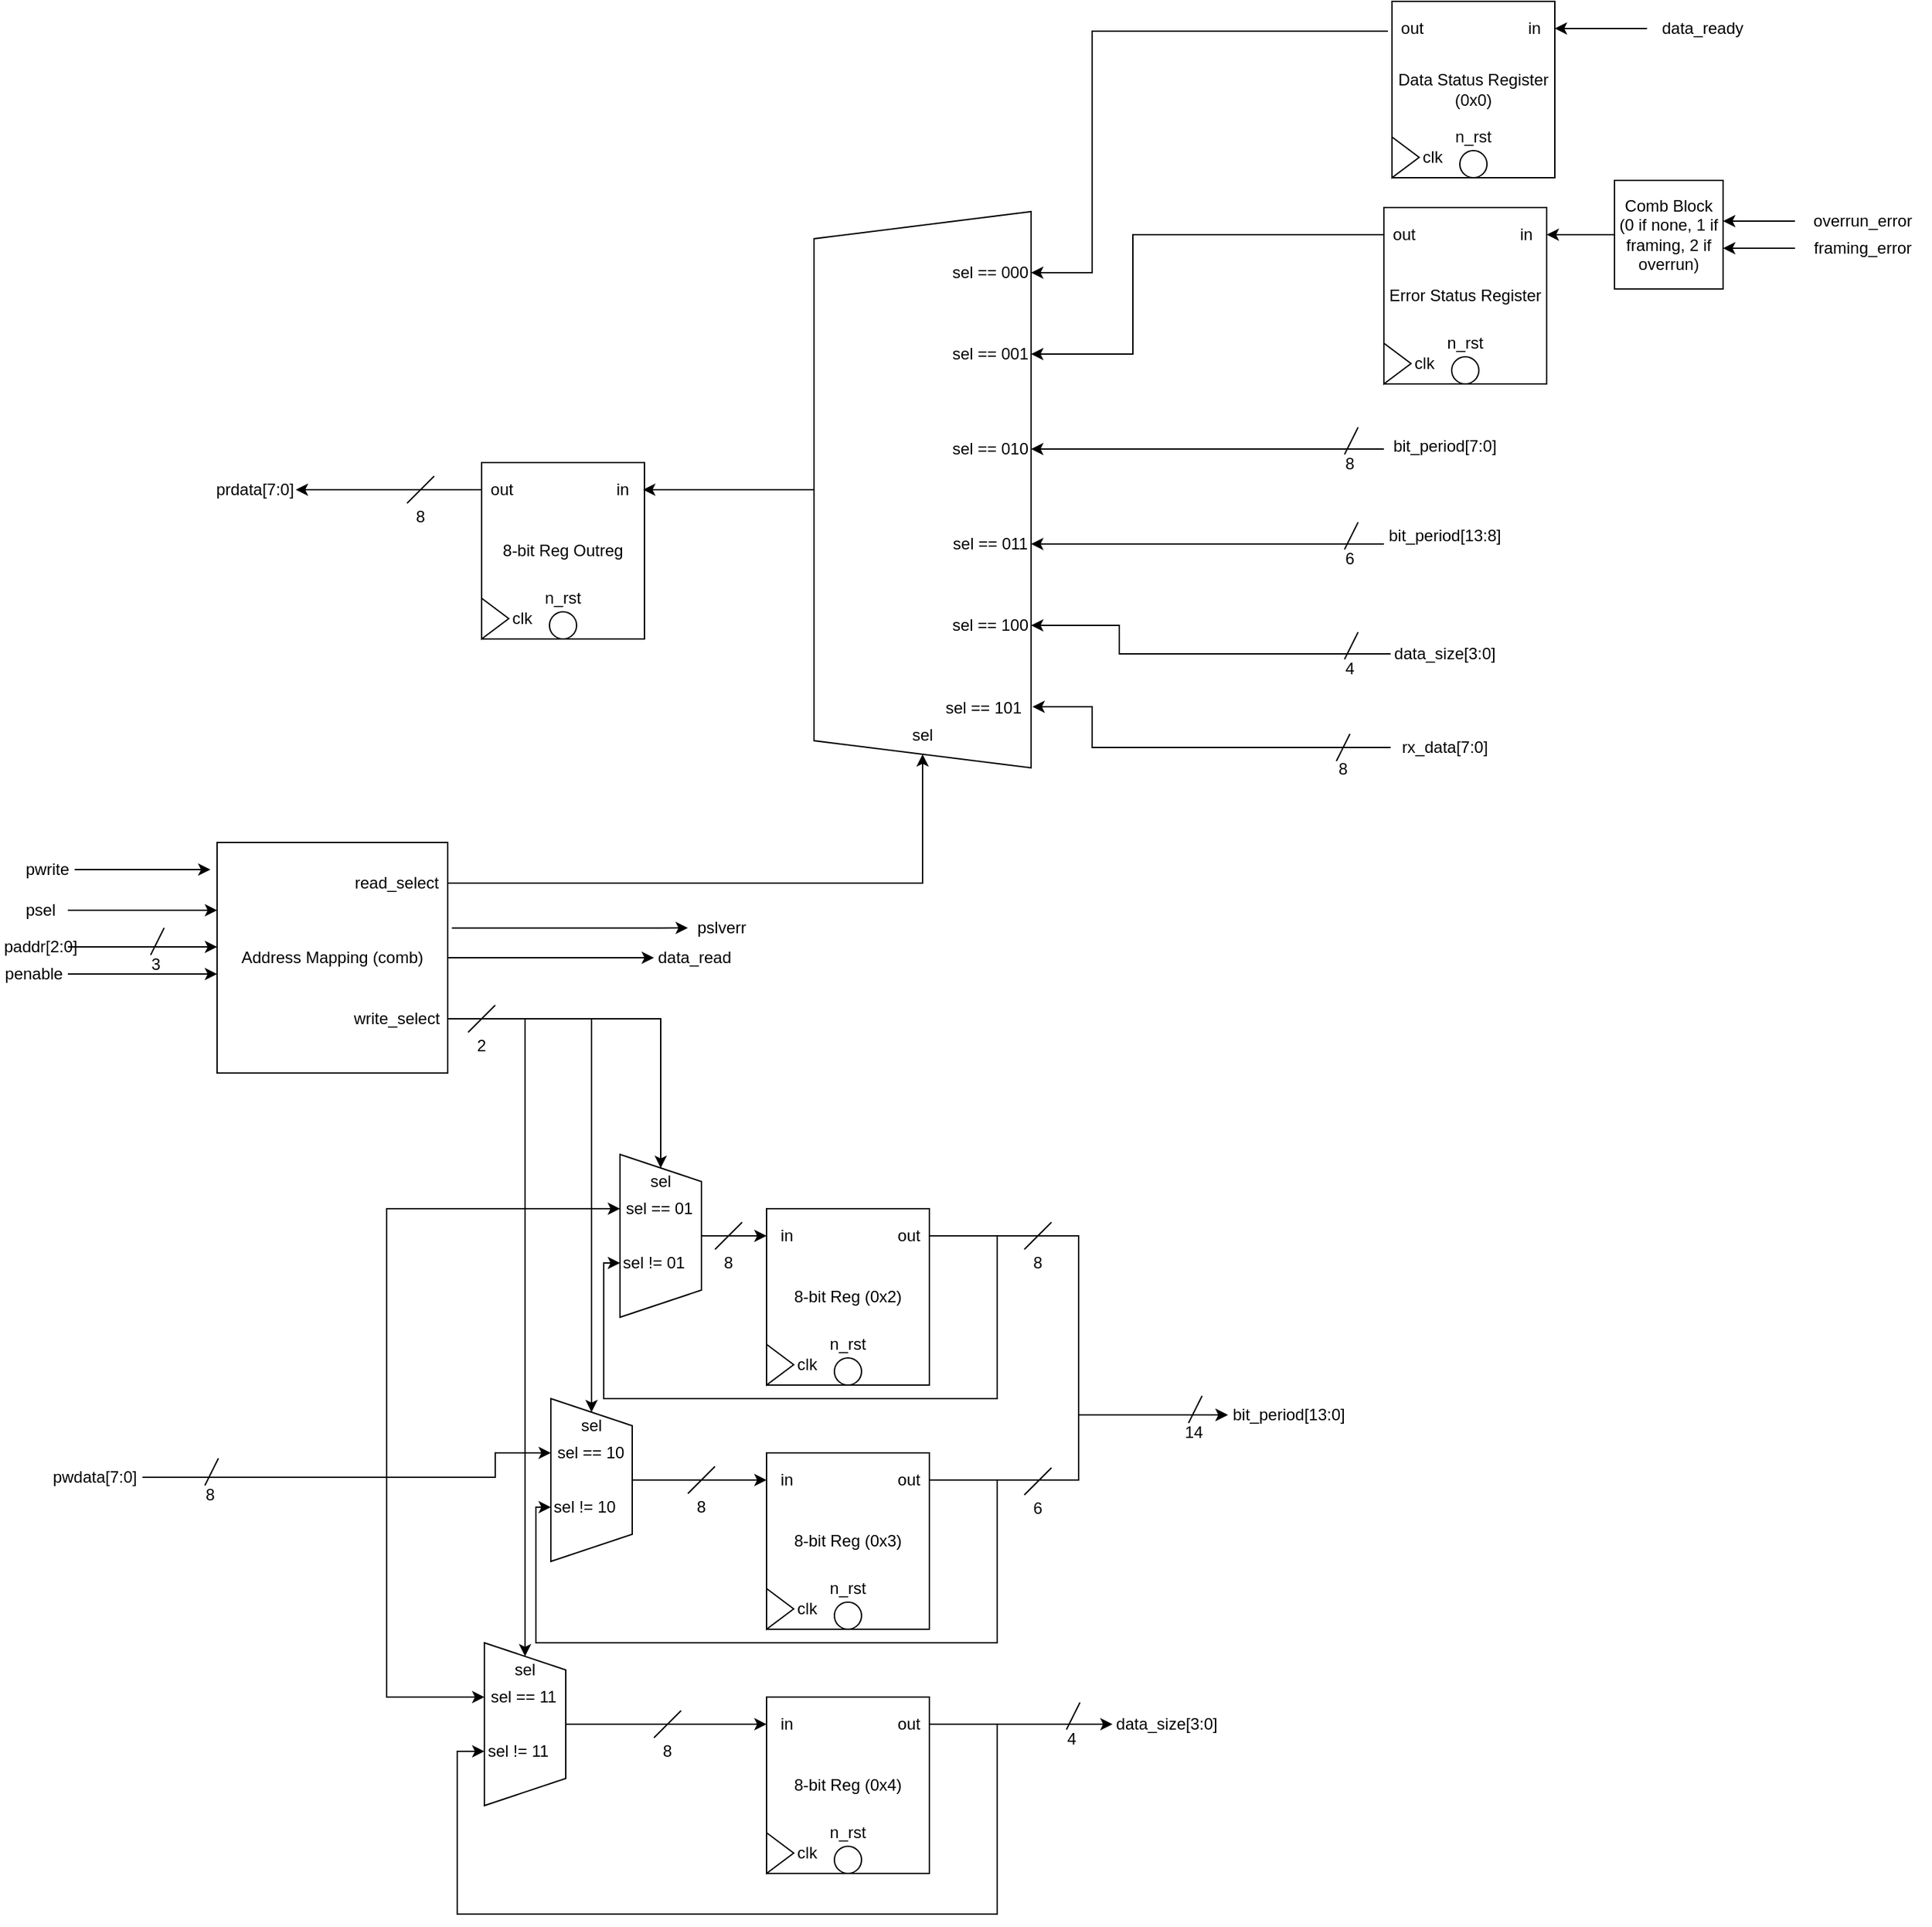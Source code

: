 <mxfile version="14.4.7" type="device"><diagram id="RepBwh4q0pl4mfFGgDJE" name="Page-1"><mxGraphModel dx="1672" dy="1852" grid="1" gridSize="10" guides="1" tooltips="1" connect="1" arrows="1" fold="1" page="1" pageScale="1" pageWidth="850" pageHeight="1100" math="0" shadow="0"><root><mxCell id="0"/><mxCell id="1" parent="0"/><mxCell id="_naimRZZGL7V9pVwt-Ub-22" style="edgeStyle=orthogonalEdgeStyle;rounded=0;orthogonalLoop=1;jettySize=auto;html=1;entryX=1;entryY=0.5;entryDx=0;entryDy=0;" parent="1" source="_naimRZZGL7V9pVwt-Ub-21" target="lB8w52iWSZ02tzvWC-OY-106" edge="1"><mxGeometry relative="1" as="geometry"><mxPoint x="1316.06" y="-220.02" as="targetPoint"/></mxGeometry></mxCell><mxCell id="_naimRZZGL7V9pVwt-Ub-21" value="data_ready" style="text;html=1;strokeColor=none;fillColor=none;align=center;verticalAlign=middle;whiteSpace=wrap;rounded=0;" parent="1" vertex="1"><mxGeometry x="1139" y="-230" width="82" height="20" as="geometry"/></mxCell><mxCell id="_naimRZZGL7V9pVwt-Ub-26" style="edgeStyle=orthogonalEdgeStyle;rounded=0;orthogonalLoop=1;jettySize=auto;html=1;entryX=0;entryY=0.5;entryDx=0;entryDy=0;exitX=1;exitY=0.5;exitDx=0;exitDy=0;" parent="1" source="lB8w52iWSZ02tzvWC-OY-1" target="_naimRZZGL7V9pVwt-Ub-25" edge="1"><mxGeometry relative="1" as="geometry"><mxPoint x="780" y="122" as="sourcePoint"/></mxGeometry></mxCell><mxCell id="_naimRZZGL7V9pVwt-Ub-25" value="data_read" style="text;html=1;strokeColor=none;fillColor=none;align=center;verticalAlign=middle;whiteSpace=wrap;rounded=0;" parent="1" vertex="1"><mxGeometry x="407" y="455" width="60" height="20" as="geometry"/></mxCell><mxCell id="_naimRZZGL7V9pVwt-Ub-68" style="edgeStyle=orthogonalEdgeStyle;rounded=0;orthogonalLoop=1;jettySize=auto;html=1;entryX=0;entryY=0.5;entryDx=0;entryDy=0;" parent="1" source="_naimRZZGL7V9pVwt-Ub-27" edge="1"><mxGeometry relative="1" as="geometry"><mxPoint x="85" y="430" as="targetPoint"/></mxGeometry></mxCell><mxCell id="_naimRZZGL7V9pVwt-Ub-27" value="&lt;div&gt;psel&lt;/div&gt;" style="text;html=1;strokeColor=none;fillColor=none;align=center;verticalAlign=middle;whiteSpace=wrap;rounded=0;" parent="1" vertex="1"><mxGeometry x="-65" y="420" width="40" height="20" as="geometry"/></mxCell><mxCell id="_naimRZZGL7V9pVwt-Ub-31" style="edgeStyle=orthogonalEdgeStyle;rounded=0;orthogonalLoop=1;jettySize=auto;html=1;" parent="1" source="_naimRZZGL7V9pVwt-Ub-29" edge="1"><mxGeometry relative="1" as="geometry"><mxPoint x="686" y="280" as="targetPoint"/><Array as="points"><mxPoint x="730" y="310"/><mxPoint x="730" y="280"/></Array></mxGeometry></mxCell><mxCell id="_naimRZZGL7V9pVwt-Ub-29" value="&lt;div&gt;rx_data[7:0]&lt;/div&gt;" style="text;html=1;strokeColor=none;fillColor=none;align=center;verticalAlign=middle;whiteSpace=wrap;rounded=0;" parent="1" vertex="1"><mxGeometry x="950" y="300" width="80" height="20" as="geometry"/></mxCell><mxCell id="_naimRZZGL7V9pVwt-Ub-66" style="edgeStyle=orthogonalEdgeStyle;rounded=0;orthogonalLoop=1;jettySize=auto;html=1;entryX=0;entryY=0.5;entryDx=0;entryDy=0;" parent="1" source="_naimRZZGL7V9pVwt-Ub-32" edge="1"><mxGeometry relative="1" as="geometry"><mxPoint x="1195" y="-78" as="targetPoint"/></mxGeometry></mxCell><mxCell id="_naimRZZGL7V9pVwt-Ub-32" value="overrun_error" style="text;html=1;strokeColor=none;fillColor=none;align=center;verticalAlign=middle;whiteSpace=wrap;rounded=0;" parent="1" vertex="1"><mxGeometry x="1248" y="-88" width="100" height="20" as="geometry"/></mxCell><mxCell id="_naimRZZGL7V9pVwt-Ub-67" style="edgeStyle=orthogonalEdgeStyle;rounded=0;orthogonalLoop=1;jettySize=auto;html=1;entryX=0;entryY=0.5;entryDx=0;entryDy=0;" parent="1" source="_naimRZZGL7V9pVwt-Ub-33" edge="1"><mxGeometry relative="1" as="geometry"><mxPoint x="1195" y="-58" as="targetPoint"/></mxGeometry></mxCell><mxCell id="_naimRZZGL7V9pVwt-Ub-33" value="framing_error" style="text;html=1;strokeColor=none;fillColor=none;align=center;verticalAlign=middle;whiteSpace=wrap;rounded=0;" parent="1" vertex="1"><mxGeometry x="1248" y="-68" width="100" height="20" as="geometry"/></mxCell><mxCell id="_naimRZZGL7V9pVwt-Ub-69" style="edgeStyle=orthogonalEdgeStyle;rounded=0;orthogonalLoop=1;jettySize=auto;html=1;entryX=0;entryY=0.567;entryDx=0;entryDy=0;entryPerimeter=0;" parent="1" source="_naimRZZGL7V9pVwt-Ub-34" edge="1"><mxGeometry relative="1" as="geometry"><mxPoint x="85" y="457.06" as="targetPoint"/></mxGeometry></mxCell><mxCell id="_naimRZZGL7V9pVwt-Ub-34" value="&lt;div&gt;paddr[2:0]&lt;/div&gt;" style="text;html=1;strokeColor=none;fillColor=none;align=center;verticalAlign=middle;whiteSpace=wrap;rounded=0;" parent="1" vertex="1"><mxGeometry x="-65" y="447" width="40" height="20" as="geometry"/></mxCell><mxCell id="_naimRZZGL7V9pVwt-Ub-70" style="edgeStyle=orthogonalEdgeStyle;rounded=0;orthogonalLoop=1;jettySize=auto;html=1;entryX=0;entryY=0.5;entryDx=0;entryDy=0;" parent="1" source="_naimRZZGL7V9pVwt-Ub-35" edge="1"><mxGeometry relative="1" as="geometry"><mxPoint x="85" y="477" as="targetPoint"/></mxGeometry></mxCell><mxCell id="_naimRZZGL7V9pVwt-Ub-35" value="penable" style="text;html=1;strokeColor=none;fillColor=none;align=center;verticalAlign=middle;whiteSpace=wrap;rounded=0;" parent="1" vertex="1"><mxGeometry x="-75" y="467" width="50" height="20" as="geometry"/></mxCell><mxCell id="lB8w52iWSZ02tzvWC-OY-80" style="edgeStyle=orthogonalEdgeStyle;rounded=0;orthogonalLoop=1;jettySize=auto;html=1;entryX=-0.029;entryY=0.118;entryDx=0;entryDy=0;entryPerimeter=0;" edge="1" parent="1" source="_naimRZZGL7V9pVwt-Ub-36" target="lB8w52iWSZ02tzvWC-OY-1"><mxGeometry relative="1" as="geometry"/></mxCell><mxCell id="_naimRZZGL7V9pVwt-Ub-36" value="pwrite" style="text;html=1;strokeColor=none;fillColor=none;align=center;verticalAlign=middle;whiteSpace=wrap;rounded=0;" parent="1" vertex="1"><mxGeometry x="-60" y="390" width="40" height="20" as="geometry"/></mxCell><mxCell id="lB8w52iWSZ02tzvWC-OY-71" style="edgeStyle=orthogonalEdgeStyle;rounded=0;orthogonalLoop=1;jettySize=auto;html=1;entryX=0;entryY=0.5;entryDx=0;entryDy=0;" edge="1" parent="1" source="_naimRZZGL7V9pVwt-Ub-37" target="lB8w52iWSZ02tzvWC-OY-41"><mxGeometry relative="1" as="geometry"><Array as="points"><mxPoint x="210" y="848"/><mxPoint x="210" y="650"/></Array></mxGeometry></mxCell><mxCell id="lB8w52iWSZ02tzvWC-OY-72" style="edgeStyle=orthogonalEdgeStyle;rounded=0;orthogonalLoop=1;jettySize=auto;html=1;entryX=0;entryY=0.5;entryDx=0;entryDy=0;" edge="1" parent="1" source="_naimRZZGL7V9pVwt-Ub-37" target="lB8w52iWSZ02tzvWC-OY-45"><mxGeometry relative="1" as="geometry"><Array as="points"><mxPoint x="290" y="848"/><mxPoint x="290" y="830"/></Array></mxGeometry></mxCell><mxCell id="lB8w52iWSZ02tzvWC-OY-73" style="edgeStyle=orthogonalEdgeStyle;rounded=0;orthogonalLoop=1;jettySize=auto;html=1;entryX=0;entryY=0.5;entryDx=0;entryDy=0;" edge="1" parent="1" source="_naimRZZGL7V9pVwt-Ub-37" target="lB8w52iWSZ02tzvWC-OY-50"><mxGeometry relative="1" as="geometry"><Array as="points"><mxPoint x="210" y="848"/><mxPoint x="210" y="1010"/></Array></mxGeometry></mxCell><mxCell id="_naimRZZGL7V9pVwt-Ub-37" value="pwdata[7:0]" style="text;html=1;strokeColor=none;fillColor=none;align=center;verticalAlign=middle;whiteSpace=wrap;rounded=0;" parent="1" vertex="1"><mxGeometry x="-40" y="838" width="70" height="20" as="geometry"/></mxCell><mxCell id="_naimRZZGL7V9pVwt-Ub-47" style="edgeStyle=orthogonalEdgeStyle;rounded=0;orthogonalLoop=1;jettySize=auto;html=1;entryX=0;entryY=0.5;entryDx=0;entryDy=0;exitX=1.018;exitY=0.371;exitDx=0;exitDy=0;exitPerimeter=0;" parent="1" source="lB8w52iWSZ02tzvWC-OY-1" target="_naimRZZGL7V9pVwt-Ub-44" edge="1"><mxGeometry relative="1" as="geometry"><mxPoint x="255" y="422" as="sourcePoint"/><Array as="points"><mxPoint x="412" y="443"/></Array></mxGeometry></mxCell><mxCell id="_naimRZZGL7V9pVwt-Ub-48" style="edgeStyle=orthogonalEdgeStyle;rounded=0;orthogonalLoop=1;jettySize=auto;html=1;entryX=0;entryY=0.5;entryDx=0;entryDy=0;exitX=1;exitY=0.5;exitDx=0;exitDy=0;" parent="1" source="lB8w52iWSZ02tzvWC-OY-35" target="_naimRZZGL7V9pVwt-Ub-42" edge="1"><mxGeometry relative="1" as="geometry"><mxPoint x="705" y="1030" as="sourcePoint"/></mxGeometry></mxCell><mxCell id="_naimRZZGL7V9pVwt-Ub-42" value="data_size[3:0]" style="text;html=1;strokeColor=none;fillColor=none;align=center;verticalAlign=middle;whiteSpace=wrap;rounded=0;" parent="1" vertex="1"><mxGeometry x="745" y="1020" width="80" height="20" as="geometry"/></mxCell><mxCell id="_naimRZZGL7V9pVwt-Ub-43" value="bit_period[13:0]" style="text;html=1;strokeColor=none;fillColor=none;align=center;verticalAlign=middle;whiteSpace=wrap;rounded=0;" parent="1" vertex="1"><mxGeometry x="830" y="792" width="90" height="20" as="geometry"/></mxCell><mxCell id="_naimRZZGL7V9pVwt-Ub-44" value="pslverr" style="text;html=1;strokeColor=none;fillColor=none;align=center;verticalAlign=middle;whiteSpace=wrap;rounded=0;" parent="1" vertex="1"><mxGeometry x="432" y="433" width="50" height="20" as="geometry"/></mxCell><mxCell id="_naimRZZGL7V9pVwt-Ub-54" value="" style="endArrow=none;html=1;" parent="1" edge="1"><mxGeometry width="50" height="50" relative="1" as="geometry"><mxPoint x="711" y="1034" as="sourcePoint"/><mxPoint x="721" y="1014" as="targetPoint"/></mxGeometry></mxCell><mxCell id="_naimRZZGL7V9pVwt-Ub-55" value="4" style="text;html=1;strokeColor=none;fillColor=none;align=center;verticalAlign=middle;whiteSpace=wrap;rounded=0;" parent="1" vertex="1"><mxGeometry x="710" y="1036" width="10" height="10" as="geometry"/></mxCell><mxCell id="_naimRZZGL7V9pVwt-Ub-56" value="" style="endArrow=none;html=1;" parent="1" edge="1"><mxGeometry width="50" height="50" relative="1" as="geometry"><mxPoint x="801" y="808" as="sourcePoint"/><mxPoint x="811" y="788" as="targetPoint"/></mxGeometry></mxCell><mxCell id="_naimRZZGL7V9pVwt-Ub-57" value="14" style="text;html=1;strokeColor=none;fillColor=none;align=center;verticalAlign=middle;whiteSpace=wrap;rounded=0;" parent="1" vertex="1"><mxGeometry x="800" y="810" width="10" height="10" as="geometry"/></mxCell><mxCell id="_naimRZZGL7V9pVwt-Ub-73" value="" style="endArrow=none;html=1;" parent="1" edge="1"><mxGeometry width="50" height="50" relative="1" as="geometry"><mxPoint x="36" y="463" as="sourcePoint"/><mxPoint x="46" y="443" as="targetPoint"/></mxGeometry></mxCell><mxCell id="_naimRZZGL7V9pVwt-Ub-74" value="3" style="text;html=1;strokeColor=none;fillColor=none;align=center;verticalAlign=middle;whiteSpace=wrap;rounded=0;" parent="1" vertex="1"><mxGeometry x="35" y="465" width="10" height="10" as="geometry"/></mxCell><mxCell id="_naimRZZGL7V9pVwt-Ub-75" value="" style="endArrow=none;html=1;" parent="1" edge="1"><mxGeometry width="50" height="50" relative="1" as="geometry"><mxPoint x="76" y="854" as="sourcePoint"/><mxPoint x="86" y="834" as="targetPoint"/></mxGeometry></mxCell><mxCell id="_naimRZZGL7V9pVwt-Ub-76" value="8" style="text;html=1;strokeColor=none;fillColor=none;align=center;verticalAlign=middle;whiteSpace=wrap;rounded=0;" parent="1" vertex="1"><mxGeometry x="75" y="856" width="10" height="10" as="geometry"/></mxCell><mxCell id="_naimRZZGL7V9pVwt-Ub-82" value="" style="endArrow=none;html=1;" parent="1" edge="1"><mxGeometry width="50" height="50" relative="1" as="geometry"><mxPoint x="910" y="320" as="sourcePoint"/><mxPoint x="920" y="300" as="targetPoint"/></mxGeometry></mxCell><mxCell id="_naimRZZGL7V9pVwt-Ub-83" value="8" style="text;html=1;strokeColor=none;fillColor=none;align=center;verticalAlign=middle;whiteSpace=wrap;rounded=0;" parent="1" vertex="1"><mxGeometry x="910" y="321" width="10" height="10" as="geometry"/></mxCell><mxCell id="lB8w52iWSZ02tzvWC-OY-1" value="Address Mapping (comb)" style="rounded=0;whiteSpace=wrap;html=1;" vertex="1" parent="1"><mxGeometry x="85" y="380" width="170" height="170" as="geometry"/></mxCell><mxCell id="lB8w52iWSZ02tzvWC-OY-2" value="8-bit Reg (0x2)" style="rounded=0;whiteSpace=wrap;html=1;" vertex="1" parent="1"><mxGeometry x="490" y="650" width="120" height="130" as="geometry"/></mxCell><mxCell id="lB8w52iWSZ02tzvWC-OY-5" value="" style="triangle;whiteSpace=wrap;html=1;" vertex="1" parent="1"><mxGeometry x="490" y="750" width="20" height="30" as="geometry"/></mxCell><mxCell id="lB8w52iWSZ02tzvWC-OY-8" value="" style="ellipse;whiteSpace=wrap;html=1;aspect=fixed;" vertex="1" parent="1"><mxGeometry x="540" y="760" width="20" height="20" as="geometry"/></mxCell><mxCell id="lB8w52iWSZ02tzvWC-OY-9" value="clk" style="text;html=1;strokeColor=none;fillColor=none;align=center;verticalAlign=middle;whiteSpace=wrap;rounded=0;" vertex="1" parent="1"><mxGeometry x="510" y="755" width="20" height="20" as="geometry"/></mxCell><mxCell id="lB8w52iWSZ02tzvWC-OY-11" value="n_rst" style="text;html=1;strokeColor=none;fillColor=none;align=center;verticalAlign=middle;whiteSpace=wrap;rounded=0;" vertex="1" parent="1"><mxGeometry x="530" y="740" width="40" height="20" as="geometry"/></mxCell><mxCell id="lB8w52iWSZ02tzvWC-OY-12" value="in" style="text;html=1;strokeColor=none;fillColor=none;align=center;verticalAlign=middle;whiteSpace=wrap;rounded=0;" vertex="1" parent="1"><mxGeometry x="490" y="660" width="30" height="20" as="geometry"/></mxCell><mxCell id="lB8w52iWSZ02tzvWC-OY-70" style="edgeStyle=orthogonalEdgeStyle;rounded=0;orthogonalLoop=1;jettySize=auto;html=1;entryX=0;entryY=0.5;entryDx=0;entryDy=0;" edge="1" parent="1" source="lB8w52iWSZ02tzvWC-OY-13" target="lB8w52iWSZ02tzvWC-OY-42"><mxGeometry relative="1" as="geometry"><Array as="points"><mxPoint x="660" y="670"/><mxPoint x="660" y="790"/><mxPoint x="370" y="790"/><mxPoint x="370" y="690"/></Array></mxGeometry></mxCell><mxCell id="lB8w52iWSZ02tzvWC-OY-74" style="edgeStyle=orthogonalEdgeStyle;rounded=0;orthogonalLoop=1;jettySize=auto;html=1;entryX=0;entryY=0.5;entryDx=0;entryDy=0;" edge="1" parent="1" source="lB8w52iWSZ02tzvWC-OY-13" target="_naimRZZGL7V9pVwt-Ub-43"><mxGeometry relative="1" as="geometry"/></mxCell><mxCell id="lB8w52iWSZ02tzvWC-OY-13" value="out" style="text;html=1;strokeColor=none;fillColor=none;align=center;verticalAlign=middle;whiteSpace=wrap;rounded=0;" vertex="1" parent="1"><mxGeometry x="580" y="660" width="30" height="20" as="geometry"/></mxCell><mxCell id="lB8w52iWSZ02tzvWC-OY-14" value="8-bit Reg (0x3)" style="rounded=0;whiteSpace=wrap;html=1;" vertex="1" parent="1"><mxGeometry x="490" y="830" width="120" height="130" as="geometry"/></mxCell><mxCell id="lB8w52iWSZ02tzvWC-OY-15" value="" style="triangle;whiteSpace=wrap;html=1;" vertex="1" parent="1"><mxGeometry x="490" y="930" width="20" height="30" as="geometry"/></mxCell><mxCell id="lB8w52iWSZ02tzvWC-OY-16" value="" style="ellipse;whiteSpace=wrap;html=1;aspect=fixed;" vertex="1" parent="1"><mxGeometry x="540" y="940" width="20" height="20" as="geometry"/></mxCell><mxCell id="lB8w52iWSZ02tzvWC-OY-17" value="clk" style="text;html=1;strokeColor=none;fillColor=none;align=center;verticalAlign=middle;whiteSpace=wrap;rounded=0;" vertex="1" parent="1"><mxGeometry x="510" y="935" width="20" height="20" as="geometry"/></mxCell><mxCell id="lB8w52iWSZ02tzvWC-OY-18" value="n_rst" style="text;html=1;strokeColor=none;fillColor=none;align=center;verticalAlign=middle;whiteSpace=wrap;rounded=0;" vertex="1" parent="1"><mxGeometry x="530" y="920" width="40" height="20" as="geometry"/></mxCell><mxCell id="lB8w52iWSZ02tzvWC-OY-19" value="in" style="text;html=1;strokeColor=none;fillColor=none;align=center;verticalAlign=middle;whiteSpace=wrap;rounded=0;" vertex="1" parent="1"><mxGeometry x="490" y="840" width="30" height="20" as="geometry"/></mxCell><mxCell id="lB8w52iWSZ02tzvWC-OY-69" style="edgeStyle=orthogonalEdgeStyle;rounded=0;orthogonalLoop=1;jettySize=auto;html=1;entryX=0;entryY=0.5;entryDx=0;entryDy=0;" edge="1" parent="1" source="lB8w52iWSZ02tzvWC-OY-20" target="lB8w52iWSZ02tzvWC-OY-46"><mxGeometry relative="1" as="geometry"><Array as="points"><mxPoint x="660" y="850"/><mxPoint x="660" y="970"/><mxPoint x="320" y="970"/><mxPoint x="320" y="870"/></Array></mxGeometry></mxCell><mxCell id="lB8w52iWSZ02tzvWC-OY-77" style="edgeStyle=orthogonalEdgeStyle;rounded=0;orthogonalLoop=1;jettySize=auto;html=1;entryX=0;entryY=0.5;entryDx=0;entryDy=0;" edge="1" parent="1" source="lB8w52iWSZ02tzvWC-OY-20" target="_naimRZZGL7V9pVwt-Ub-43"><mxGeometry relative="1" as="geometry"/></mxCell><mxCell id="lB8w52iWSZ02tzvWC-OY-20" value="out" style="text;html=1;strokeColor=none;fillColor=none;align=center;verticalAlign=middle;whiteSpace=wrap;rounded=0;" vertex="1" parent="1"><mxGeometry x="580" y="840" width="30" height="20" as="geometry"/></mxCell><mxCell id="lB8w52iWSZ02tzvWC-OY-29" value="8-bit Reg (0x4)" style="rounded=0;whiteSpace=wrap;html=1;" vertex="1" parent="1"><mxGeometry x="490" y="1010" width="120" height="130" as="geometry"/></mxCell><mxCell id="lB8w52iWSZ02tzvWC-OY-30" value="" style="triangle;whiteSpace=wrap;html=1;" vertex="1" parent="1"><mxGeometry x="490" y="1110" width="20" height="30" as="geometry"/></mxCell><mxCell id="lB8w52iWSZ02tzvWC-OY-31" value="" style="ellipse;whiteSpace=wrap;html=1;aspect=fixed;" vertex="1" parent="1"><mxGeometry x="540" y="1120" width="20" height="20" as="geometry"/></mxCell><mxCell id="lB8w52iWSZ02tzvWC-OY-32" value="clk" style="text;html=1;strokeColor=none;fillColor=none;align=center;verticalAlign=middle;whiteSpace=wrap;rounded=0;" vertex="1" parent="1"><mxGeometry x="510" y="1115" width="20" height="20" as="geometry"/></mxCell><mxCell id="lB8w52iWSZ02tzvWC-OY-33" value="n_rst" style="text;html=1;strokeColor=none;fillColor=none;align=center;verticalAlign=middle;whiteSpace=wrap;rounded=0;" vertex="1" parent="1"><mxGeometry x="530" y="1100" width="40" height="20" as="geometry"/></mxCell><mxCell id="lB8w52iWSZ02tzvWC-OY-34" value="in" style="text;html=1;strokeColor=none;fillColor=none;align=center;verticalAlign=middle;whiteSpace=wrap;rounded=0;" vertex="1" parent="1"><mxGeometry x="490" y="1020" width="30" height="20" as="geometry"/></mxCell><mxCell id="lB8w52iWSZ02tzvWC-OY-68" style="edgeStyle=orthogonalEdgeStyle;rounded=0;orthogonalLoop=1;jettySize=auto;html=1;entryX=0;entryY=0.5;entryDx=0;entryDy=0;" edge="1" parent="1" source="lB8w52iWSZ02tzvWC-OY-35" target="lB8w52iWSZ02tzvWC-OY-51"><mxGeometry relative="1" as="geometry"><Array as="points"><mxPoint x="660" y="1030"/><mxPoint x="660" y="1170"/><mxPoint x="262" y="1170"/><mxPoint x="262" y="1050"/></Array></mxGeometry></mxCell><mxCell id="lB8w52iWSZ02tzvWC-OY-35" value="out" style="text;html=1;strokeColor=none;fillColor=none;align=center;verticalAlign=middle;whiteSpace=wrap;rounded=0;" vertex="1" parent="1"><mxGeometry x="580" y="1020" width="30" height="20" as="geometry"/></mxCell><mxCell id="lB8w52iWSZ02tzvWC-OY-37" style="edgeStyle=orthogonalEdgeStyle;rounded=0;orthogonalLoop=1;jettySize=auto;html=1;entryX=0;entryY=0.5;entryDx=0;entryDy=0;" edge="1" parent="1" source="lB8w52iWSZ02tzvWC-OY-36" target="lB8w52iWSZ02tzvWC-OY-12"><mxGeometry relative="1" as="geometry"/></mxCell><mxCell id="lB8w52iWSZ02tzvWC-OY-36" value="" style="shape=trapezoid;perimeter=trapezoidPerimeter;whiteSpace=wrap;html=1;fixedSize=1;rotation=90;" vertex="1" parent="1"><mxGeometry x="352" y="640" width="120" height="60" as="geometry"/></mxCell><mxCell id="lB8w52iWSZ02tzvWC-OY-39" style="edgeStyle=orthogonalEdgeStyle;rounded=0;orthogonalLoop=1;jettySize=auto;html=1;entryX=0;entryY=0.5;entryDx=0;entryDy=0;" edge="1" parent="1" source="lB8w52iWSZ02tzvWC-OY-38" target="lB8w52iWSZ02tzvWC-OY-36"><mxGeometry relative="1" as="geometry"/></mxCell><mxCell id="lB8w52iWSZ02tzvWC-OY-54" style="edgeStyle=orthogonalEdgeStyle;rounded=0;orthogonalLoop=1;jettySize=auto;html=1;" edge="1" parent="1" source="lB8w52iWSZ02tzvWC-OY-38" target="lB8w52iWSZ02tzvWC-OY-43"><mxGeometry relative="1" as="geometry"/></mxCell><mxCell id="lB8w52iWSZ02tzvWC-OY-55" style="edgeStyle=orthogonalEdgeStyle;rounded=0;orthogonalLoop=1;jettySize=auto;html=1;" edge="1" parent="1" source="lB8w52iWSZ02tzvWC-OY-38" target="lB8w52iWSZ02tzvWC-OY-48"><mxGeometry relative="1" as="geometry"/></mxCell><mxCell id="lB8w52iWSZ02tzvWC-OY-38" value="write_select" style="text;html=1;strokeColor=none;fillColor=none;align=center;verticalAlign=middle;whiteSpace=wrap;rounded=0;" vertex="1" parent="1"><mxGeometry x="180" y="500" width="75" height="20" as="geometry"/></mxCell><mxCell id="lB8w52iWSZ02tzvWC-OY-40" value="sel" style="text;html=1;strokeColor=none;fillColor=none;align=center;verticalAlign=middle;whiteSpace=wrap;rounded=0;" vertex="1" parent="1"><mxGeometry x="397" y="620" width="30" height="20" as="geometry"/></mxCell><mxCell id="lB8w52iWSZ02tzvWC-OY-41" value="sel == 01" style="text;html=1;strokeColor=none;fillColor=none;align=center;verticalAlign=middle;whiteSpace=wrap;rounded=0;" vertex="1" parent="1"><mxGeometry x="382" y="640" width="58" height="20" as="geometry"/></mxCell><mxCell id="lB8w52iWSZ02tzvWC-OY-42" value="sel != 01" style="text;html=1;strokeColor=none;fillColor=none;align=center;verticalAlign=middle;whiteSpace=wrap;rounded=0;" vertex="1" parent="1"><mxGeometry x="382" y="680" width="50" height="20" as="geometry"/></mxCell><mxCell id="lB8w52iWSZ02tzvWC-OY-47" style="edgeStyle=orthogonalEdgeStyle;rounded=0;orthogonalLoop=1;jettySize=auto;html=1;entryX=0;entryY=0.5;entryDx=0;entryDy=0;" edge="1" parent="1" source="lB8w52iWSZ02tzvWC-OY-43" target="lB8w52iWSZ02tzvWC-OY-19"><mxGeometry relative="1" as="geometry"/></mxCell><mxCell id="lB8w52iWSZ02tzvWC-OY-43" value="" style="shape=trapezoid;perimeter=trapezoidPerimeter;whiteSpace=wrap;html=1;fixedSize=1;rotation=90;" vertex="1" parent="1"><mxGeometry x="301" y="820" width="120" height="60" as="geometry"/></mxCell><mxCell id="lB8w52iWSZ02tzvWC-OY-44" value="sel" style="text;html=1;strokeColor=none;fillColor=none;align=center;verticalAlign=middle;whiteSpace=wrap;rounded=0;" vertex="1" parent="1"><mxGeometry x="346" y="800" width="30" height="20" as="geometry"/></mxCell><mxCell id="lB8w52iWSZ02tzvWC-OY-45" value="sel == 10" style="text;html=1;strokeColor=none;fillColor=none;align=center;verticalAlign=middle;whiteSpace=wrap;rounded=0;" vertex="1" parent="1"><mxGeometry x="331" y="820" width="59" height="20" as="geometry"/></mxCell><mxCell id="lB8w52iWSZ02tzvWC-OY-46" value="sel != 10" style="text;html=1;strokeColor=none;fillColor=none;align=center;verticalAlign=middle;whiteSpace=wrap;rounded=0;" vertex="1" parent="1"><mxGeometry x="331" y="860" width="50" height="20" as="geometry"/></mxCell><mxCell id="lB8w52iWSZ02tzvWC-OY-52" style="edgeStyle=orthogonalEdgeStyle;rounded=0;orthogonalLoop=1;jettySize=auto;html=1;entryX=0;entryY=0.5;entryDx=0;entryDy=0;" edge="1" parent="1" source="lB8w52iWSZ02tzvWC-OY-48" target="lB8w52iWSZ02tzvWC-OY-34"><mxGeometry relative="1" as="geometry"/></mxCell><mxCell id="lB8w52iWSZ02tzvWC-OY-48" value="" style="shape=trapezoid;perimeter=trapezoidPerimeter;whiteSpace=wrap;html=1;fixedSize=1;rotation=90;" vertex="1" parent="1"><mxGeometry x="252" y="1000" width="120" height="60" as="geometry"/></mxCell><mxCell id="lB8w52iWSZ02tzvWC-OY-49" value="sel" style="text;html=1;strokeColor=none;fillColor=none;align=center;verticalAlign=middle;whiteSpace=wrap;rounded=0;" vertex="1" parent="1"><mxGeometry x="297" y="980" width="30" height="20" as="geometry"/></mxCell><mxCell id="lB8w52iWSZ02tzvWC-OY-50" value="sel == 11" style="text;html=1;strokeColor=none;fillColor=none;align=center;verticalAlign=middle;whiteSpace=wrap;rounded=0;" vertex="1" parent="1"><mxGeometry x="282" y="1000" width="58" height="20" as="geometry"/></mxCell><mxCell id="lB8w52iWSZ02tzvWC-OY-51" value="sel != 11" style="text;html=1;strokeColor=none;fillColor=none;align=center;verticalAlign=middle;whiteSpace=wrap;rounded=0;" vertex="1" parent="1"><mxGeometry x="282" y="1040" width="50" height="20" as="geometry"/></mxCell><mxCell id="lB8w52iWSZ02tzvWC-OY-56" value="" style="endArrow=none;html=1;" edge="1" parent="1"><mxGeometry width="50" height="50" relative="1" as="geometry"><mxPoint x="452" y="680" as="sourcePoint"/><mxPoint x="472" y="660" as="targetPoint"/></mxGeometry></mxCell><mxCell id="lB8w52iWSZ02tzvWC-OY-57" value="8" style="text;html=1;strokeColor=none;fillColor=none;align=center;verticalAlign=middle;whiteSpace=wrap;rounded=0;" vertex="1" parent="1"><mxGeometry x="452.0" y="680" width="20" height="20" as="geometry"/></mxCell><mxCell id="lB8w52iWSZ02tzvWC-OY-62" value="" style="endArrow=none;html=1;" edge="1" parent="1"><mxGeometry width="50" height="50" relative="1" as="geometry"><mxPoint x="407" y="1040" as="sourcePoint"/><mxPoint x="427" y="1020" as="targetPoint"/></mxGeometry></mxCell><mxCell id="lB8w52iWSZ02tzvWC-OY-63" value="8" style="text;html=1;strokeColor=none;fillColor=none;align=center;verticalAlign=middle;whiteSpace=wrap;rounded=0;" vertex="1" parent="1"><mxGeometry x="407.0" y="1040" width="20" height="20" as="geometry"/></mxCell><mxCell id="lB8w52iWSZ02tzvWC-OY-64" value="" style="endArrow=none;html=1;" edge="1" parent="1"><mxGeometry width="50" height="50" relative="1" as="geometry"><mxPoint x="432" y="860" as="sourcePoint"/><mxPoint x="452" y="840" as="targetPoint"/></mxGeometry></mxCell><mxCell id="lB8w52iWSZ02tzvWC-OY-65" value="8" style="text;html=1;strokeColor=none;fillColor=none;align=center;verticalAlign=middle;whiteSpace=wrap;rounded=0;" vertex="1" parent="1"><mxGeometry x="432.0" y="860" width="20" height="20" as="geometry"/></mxCell><mxCell id="lB8w52iWSZ02tzvWC-OY-75" value="" style="endArrow=none;html=1;" edge="1" parent="1"><mxGeometry width="50" height="50" relative="1" as="geometry"><mxPoint x="680" y="680" as="sourcePoint"/><mxPoint x="700" y="660" as="targetPoint"/></mxGeometry></mxCell><mxCell id="lB8w52iWSZ02tzvWC-OY-76" value="8" style="text;html=1;strokeColor=none;fillColor=none;align=center;verticalAlign=middle;whiteSpace=wrap;rounded=0;" vertex="1" parent="1"><mxGeometry x="680.0" y="680" width="20" height="20" as="geometry"/></mxCell><mxCell id="lB8w52iWSZ02tzvWC-OY-78" value="" style="endArrow=none;html=1;" edge="1" parent="1"><mxGeometry width="50" height="50" relative="1" as="geometry"><mxPoint x="680" y="861" as="sourcePoint"/><mxPoint x="700" y="841" as="targetPoint"/></mxGeometry></mxCell><mxCell id="lB8w52iWSZ02tzvWC-OY-79" value="6" style="text;html=1;strokeColor=none;fillColor=none;align=center;verticalAlign=middle;whiteSpace=wrap;rounded=0;" vertex="1" parent="1"><mxGeometry x="680.0" y="861" width="20" height="20" as="geometry"/></mxCell><mxCell id="lB8w52iWSZ02tzvWC-OY-81" value="" style="endArrow=none;html=1;" edge="1" parent="1"><mxGeometry width="50" height="50" relative="1" as="geometry"><mxPoint x="270" y="520" as="sourcePoint"/><mxPoint x="290" y="500" as="targetPoint"/></mxGeometry></mxCell><mxCell id="lB8w52iWSZ02tzvWC-OY-82" value="2" style="text;html=1;strokeColor=none;fillColor=none;align=center;verticalAlign=middle;whiteSpace=wrap;rounded=0;" vertex="1" parent="1"><mxGeometry x="270.0" y="520" width="20" height="20" as="geometry"/></mxCell><mxCell id="lB8w52iWSZ02tzvWC-OY-83" value="8-bit Reg Outreg" style="rounded=0;whiteSpace=wrap;html=1;" vertex="1" parent="1"><mxGeometry x="280" y="100" width="120" height="130" as="geometry"/></mxCell><mxCell id="lB8w52iWSZ02tzvWC-OY-84" value="" style="triangle;whiteSpace=wrap;html=1;" vertex="1" parent="1"><mxGeometry x="280" y="200" width="20" height="30" as="geometry"/></mxCell><mxCell id="lB8w52iWSZ02tzvWC-OY-85" value="" style="ellipse;whiteSpace=wrap;html=1;aspect=fixed;" vertex="1" parent="1"><mxGeometry x="330" y="210" width="20" height="20" as="geometry"/></mxCell><mxCell id="lB8w52iWSZ02tzvWC-OY-86" value="clk" style="text;html=1;strokeColor=none;fillColor=none;align=center;verticalAlign=middle;whiteSpace=wrap;rounded=0;" vertex="1" parent="1"><mxGeometry x="300" y="205" width="20" height="20" as="geometry"/></mxCell><mxCell id="lB8w52iWSZ02tzvWC-OY-87" value="n_rst" style="text;html=1;strokeColor=none;fillColor=none;align=center;verticalAlign=middle;whiteSpace=wrap;rounded=0;" vertex="1" parent="1"><mxGeometry x="320" y="190" width="40" height="20" as="geometry"/></mxCell><mxCell id="lB8w52iWSZ02tzvWC-OY-88" value="in" style="text;html=1;strokeColor=none;fillColor=none;align=center;verticalAlign=middle;whiteSpace=wrap;rounded=0;" vertex="1" parent="1"><mxGeometry x="369" y="110" width="30" height="20" as="geometry"/></mxCell><mxCell id="lB8w52iWSZ02tzvWC-OY-90" style="edgeStyle=orthogonalEdgeStyle;rounded=0;orthogonalLoop=1;jettySize=auto;html=1;" edge="1" parent="1" source="lB8w52iWSZ02tzvWC-OY-89"><mxGeometry relative="1" as="geometry"><mxPoint x="143" y="120" as="targetPoint"/></mxGeometry></mxCell><mxCell id="lB8w52iWSZ02tzvWC-OY-89" value="out" style="text;html=1;strokeColor=none;fillColor=none;align=center;verticalAlign=middle;whiteSpace=wrap;rounded=0;" vertex="1" parent="1"><mxGeometry x="280" y="110" width="30" height="20" as="geometry"/></mxCell><mxCell id="lB8w52iWSZ02tzvWC-OY-91" value="prdata[7:0]" style="text;html=1;strokeColor=none;fillColor=none;align=center;verticalAlign=middle;whiteSpace=wrap;rounded=0;" vertex="1" parent="1"><mxGeometry x="78" y="110" width="70" height="20" as="geometry"/></mxCell><mxCell id="lB8w52iWSZ02tzvWC-OY-92" value="" style="endArrow=none;html=1;" edge="1" parent="1"><mxGeometry width="50" height="50" relative="1" as="geometry"><mxPoint x="225" y="130" as="sourcePoint"/><mxPoint x="245" y="110" as="targetPoint"/></mxGeometry></mxCell><mxCell id="lB8w52iWSZ02tzvWC-OY-93" value="8" style="text;html=1;strokeColor=none;fillColor=none;align=center;verticalAlign=middle;whiteSpace=wrap;rounded=0;" vertex="1" parent="1"><mxGeometry x="225.0" y="130" width="20" height="20" as="geometry"/></mxCell><mxCell id="lB8w52iWSZ02tzvWC-OY-96" style="edgeStyle=orthogonalEdgeStyle;rounded=0;orthogonalLoop=1;jettySize=auto;html=1;entryX=1;entryY=0.5;entryDx=0;entryDy=0;" edge="1" parent="1" source="lB8w52iWSZ02tzvWC-OY-95" target="lB8w52iWSZ02tzvWC-OY-88"><mxGeometry relative="1" as="geometry"/></mxCell><mxCell id="lB8w52iWSZ02tzvWC-OY-95" value="" style="shape=trapezoid;perimeter=trapezoidPerimeter;whiteSpace=wrap;html=1;fixedSize=1;rotation=-90;" vertex="1" parent="1"><mxGeometry x="400" y="40" width="410" height="160" as="geometry"/></mxCell><mxCell id="lB8w52iWSZ02tzvWC-OY-98" style="edgeStyle=orthogonalEdgeStyle;rounded=0;orthogonalLoop=1;jettySize=auto;html=1;entryX=0;entryY=0.5;entryDx=0;entryDy=0;" edge="1" parent="1" source="lB8w52iWSZ02tzvWC-OY-97" target="lB8w52iWSZ02tzvWC-OY-95"><mxGeometry relative="1" as="geometry"/></mxCell><mxCell id="lB8w52iWSZ02tzvWC-OY-97" value="read_select" style="text;html=1;strokeColor=none;fillColor=none;align=center;verticalAlign=middle;whiteSpace=wrap;rounded=0;" vertex="1" parent="1"><mxGeometry x="180" y="400" width="75" height="20" as="geometry"/></mxCell><mxCell id="lB8w52iWSZ02tzvWC-OY-99" value="sel" style="text;html=1;strokeColor=none;fillColor=none;align=center;verticalAlign=middle;whiteSpace=wrap;rounded=0;" vertex="1" parent="1"><mxGeometry x="585" y="291" width="40" height="20" as="geometry"/></mxCell><mxCell id="lB8w52iWSZ02tzvWC-OY-116" style="edgeStyle=orthogonalEdgeStyle;rounded=0;orthogonalLoop=1;jettySize=auto;html=1;entryX=1;entryY=0.5;entryDx=0;entryDy=0;exitX=-0.025;exitY=0.169;exitDx=0;exitDy=0;exitPerimeter=0;" edge="1" parent="1" source="lB8w52iWSZ02tzvWC-OY-101" target="lB8w52iWSZ02tzvWC-OY-110"><mxGeometry relative="1" as="geometry"><Array as="points"><mxPoint x="730" y="-218"/><mxPoint x="730" y="-40"/></Array></mxGeometry></mxCell><mxCell id="lB8w52iWSZ02tzvWC-OY-101" value="Data Status Register (0x0)" style="rounded=0;whiteSpace=wrap;html=1;" vertex="1" parent="1"><mxGeometry x="951" y="-240" width="120" height="130" as="geometry"/></mxCell><mxCell id="lB8w52iWSZ02tzvWC-OY-102" value="" style="triangle;whiteSpace=wrap;html=1;" vertex="1" parent="1"><mxGeometry x="951" y="-140" width="20" height="30" as="geometry"/></mxCell><mxCell id="lB8w52iWSZ02tzvWC-OY-103" value="" style="ellipse;whiteSpace=wrap;html=1;aspect=fixed;" vertex="1" parent="1"><mxGeometry x="1001" y="-130" width="20" height="20" as="geometry"/></mxCell><mxCell id="lB8w52iWSZ02tzvWC-OY-104" value="clk" style="text;html=1;strokeColor=none;fillColor=none;align=center;verticalAlign=middle;whiteSpace=wrap;rounded=0;" vertex="1" parent="1"><mxGeometry x="971" y="-135" width="20" height="20" as="geometry"/></mxCell><mxCell id="lB8w52iWSZ02tzvWC-OY-105" value="n_rst" style="text;html=1;strokeColor=none;fillColor=none;align=center;verticalAlign=middle;whiteSpace=wrap;rounded=0;" vertex="1" parent="1"><mxGeometry x="991" y="-150" width="40" height="20" as="geometry"/></mxCell><mxCell id="lB8w52iWSZ02tzvWC-OY-106" value="in" style="text;html=1;strokeColor=none;fillColor=none;align=center;verticalAlign=middle;whiteSpace=wrap;rounded=0;" vertex="1" parent="1"><mxGeometry x="1041" y="-230" width="30" height="20" as="geometry"/></mxCell><mxCell id="lB8w52iWSZ02tzvWC-OY-107" value="out" style="text;html=1;strokeColor=none;fillColor=none;align=center;verticalAlign=middle;whiteSpace=wrap;rounded=0;" vertex="1" parent="1"><mxGeometry x="951" y="-230" width="30" height="20" as="geometry"/></mxCell><mxCell id="lB8w52iWSZ02tzvWC-OY-108" value="sel == 101" style="text;html=1;strokeColor=none;fillColor=none;align=center;verticalAlign=middle;whiteSpace=wrap;rounded=0;" vertex="1" parent="1"><mxGeometry x="620" y="271" width="60" height="20" as="geometry"/></mxCell><mxCell id="lB8w52iWSZ02tzvWC-OY-110" value="sel == 000" style="text;html=1;strokeColor=none;fillColor=none;align=center;verticalAlign=middle;whiteSpace=wrap;rounded=0;" vertex="1" parent="1"><mxGeometry x="625" y="-50" width="60" height="20" as="geometry"/></mxCell><mxCell id="lB8w52iWSZ02tzvWC-OY-111" value="sel == 001" style="text;html=1;strokeColor=none;fillColor=none;align=center;verticalAlign=middle;whiteSpace=wrap;rounded=0;" vertex="1" parent="1"><mxGeometry x="625" y="10" width="60" height="20" as="geometry"/></mxCell><mxCell id="lB8w52iWSZ02tzvWC-OY-112" value="sel == 010" style="text;html=1;strokeColor=none;fillColor=none;align=center;verticalAlign=middle;whiteSpace=wrap;rounded=0;" vertex="1" parent="1"><mxGeometry x="625" y="80" width="60" height="20" as="geometry"/></mxCell><mxCell id="lB8w52iWSZ02tzvWC-OY-113" value="sel == 011" style="text;html=1;strokeColor=none;fillColor=none;align=center;verticalAlign=middle;whiteSpace=wrap;rounded=0;" vertex="1" parent="1"><mxGeometry x="625" y="150" width="60" height="20" as="geometry"/></mxCell><mxCell id="lB8w52iWSZ02tzvWC-OY-114" value="sel == 100" style="text;html=1;strokeColor=none;fillColor=none;align=center;verticalAlign=middle;whiteSpace=wrap;rounded=0;" vertex="1" parent="1"><mxGeometry x="625" y="210" width="60" height="20" as="geometry"/></mxCell><mxCell id="lB8w52iWSZ02tzvWC-OY-117" value="Error Status Register" style="rounded=0;whiteSpace=wrap;html=1;" vertex="1" parent="1"><mxGeometry x="945" y="-88" width="120" height="130" as="geometry"/></mxCell><mxCell id="lB8w52iWSZ02tzvWC-OY-118" value="" style="triangle;whiteSpace=wrap;html=1;" vertex="1" parent="1"><mxGeometry x="945" y="12" width="20" height="30" as="geometry"/></mxCell><mxCell id="lB8w52iWSZ02tzvWC-OY-119" value="" style="ellipse;whiteSpace=wrap;html=1;aspect=fixed;" vertex="1" parent="1"><mxGeometry x="995" y="22" width="20" height="20" as="geometry"/></mxCell><mxCell id="lB8w52iWSZ02tzvWC-OY-120" value="clk" style="text;html=1;strokeColor=none;fillColor=none;align=center;verticalAlign=middle;whiteSpace=wrap;rounded=0;" vertex="1" parent="1"><mxGeometry x="965" y="17" width="20" height="20" as="geometry"/></mxCell><mxCell id="lB8w52iWSZ02tzvWC-OY-121" value="n_rst" style="text;html=1;strokeColor=none;fillColor=none;align=center;verticalAlign=middle;whiteSpace=wrap;rounded=0;" vertex="1" parent="1"><mxGeometry x="985" y="2" width="40" height="20" as="geometry"/></mxCell><mxCell id="lB8w52iWSZ02tzvWC-OY-122" value="in" style="text;html=1;strokeColor=none;fillColor=none;align=center;verticalAlign=middle;whiteSpace=wrap;rounded=0;" vertex="1" parent="1"><mxGeometry x="1035" y="-78" width="30" height="20" as="geometry"/></mxCell><mxCell id="lB8w52iWSZ02tzvWC-OY-126" style="edgeStyle=orthogonalEdgeStyle;rounded=0;orthogonalLoop=1;jettySize=auto;html=1;entryX=1;entryY=0.5;entryDx=0;entryDy=0;" edge="1" parent="1" source="lB8w52iWSZ02tzvWC-OY-123" target="lB8w52iWSZ02tzvWC-OY-111"><mxGeometry relative="1" as="geometry"><Array as="points"><mxPoint x="760" y="-68"/><mxPoint x="760" y="20"/></Array></mxGeometry></mxCell><mxCell id="lB8w52iWSZ02tzvWC-OY-123" value="out" style="text;html=1;strokeColor=none;fillColor=none;align=center;verticalAlign=middle;whiteSpace=wrap;rounded=0;" vertex="1" parent="1"><mxGeometry x="945" y="-78" width="30" height="20" as="geometry"/></mxCell><mxCell id="lB8w52iWSZ02tzvWC-OY-125" style="edgeStyle=orthogonalEdgeStyle;rounded=0;orthogonalLoop=1;jettySize=auto;html=1;entryX=1;entryY=0.5;entryDx=0;entryDy=0;" edge="1" parent="1" source="lB8w52iWSZ02tzvWC-OY-124" target="lB8w52iWSZ02tzvWC-OY-122"><mxGeometry relative="1" as="geometry"/></mxCell><mxCell id="lB8w52iWSZ02tzvWC-OY-124" value="Comb Block (0 if none, 1 if framing, 2 if overrun)" style="whiteSpace=wrap;html=1;aspect=fixed;" vertex="1" parent="1"><mxGeometry x="1115" y="-108" width="80" height="80" as="geometry"/></mxCell><mxCell id="lB8w52iWSZ02tzvWC-OY-130" style="edgeStyle=orthogonalEdgeStyle;rounded=0;orthogonalLoop=1;jettySize=auto;html=1;entryX=1;entryY=0.5;entryDx=0;entryDy=0;" edge="1" parent="1" source="lB8w52iWSZ02tzvWC-OY-127" target="lB8w52iWSZ02tzvWC-OY-112"><mxGeometry relative="1" as="geometry"><Array as="points"><mxPoint x="890" y="90"/><mxPoint x="890" y="90"/></Array></mxGeometry></mxCell><mxCell id="lB8w52iWSZ02tzvWC-OY-127" value="bit_period[7:0]" style="text;html=1;strokeColor=none;fillColor=none;align=center;verticalAlign=middle;whiteSpace=wrap;rounded=0;" vertex="1" parent="1"><mxGeometry x="945" y="78" width="90" height="20" as="geometry"/></mxCell><mxCell id="lB8w52iWSZ02tzvWC-OY-128" value="" style="endArrow=none;html=1;" edge="1" parent="1"><mxGeometry width="50" height="50" relative="1" as="geometry"><mxPoint x="916" y="94" as="sourcePoint"/><mxPoint x="926" y="74" as="targetPoint"/></mxGeometry></mxCell><mxCell id="lB8w52iWSZ02tzvWC-OY-129" value="8" style="text;html=1;strokeColor=none;fillColor=none;align=center;verticalAlign=middle;whiteSpace=wrap;rounded=0;" vertex="1" parent="1"><mxGeometry x="915" y="96" width="10" height="10" as="geometry"/></mxCell><mxCell id="lB8w52iWSZ02tzvWC-OY-134" style="edgeStyle=orthogonalEdgeStyle;rounded=0;orthogonalLoop=1;jettySize=auto;html=1;entryX=1;entryY=0.5;entryDx=0;entryDy=0;" edge="1" parent="1" source="lB8w52iWSZ02tzvWC-OY-131" target="lB8w52iWSZ02tzvWC-OY-113"><mxGeometry relative="1" as="geometry"><Array as="points"><mxPoint x="900" y="160"/><mxPoint x="900" y="160"/></Array></mxGeometry></mxCell><mxCell id="lB8w52iWSZ02tzvWC-OY-131" value="bit_period[13:8]" style="text;html=1;strokeColor=none;fillColor=none;align=center;verticalAlign=middle;whiteSpace=wrap;rounded=0;" vertex="1" parent="1"><mxGeometry x="945" y="144" width="90" height="20" as="geometry"/></mxCell><mxCell id="lB8w52iWSZ02tzvWC-OY-132" value="" style="endArrow=none;html=1;" edge="1" parent="1"><mxGeometry width="50" height="50" relative="1" as="geometry"><mxPoint x="916" y="164" as="sourcePoint"/><mxPoint x="926" y="144" as="targetPoint"/></mxGeometry></mxCell><mxCell id="lB8w52iWSZ02tzvWC-OY-133" value="6" style="text;html=1;strokeColor=none;fillColor=none;align=center;verticalAlign=middle;whiteSpace=wrap;rounded=0;" vertex="1" parent="1"><mxGeometry x="915" y="166" width="10" height="10" as="geometry"/></mxCell><mxCell id="lB8w52iWSZ02tzvWC-OY-138" style="edgeStyle=orthogonalEdgeStyle;rounded=0;orthogonalLoop=1;jettySize=auto;html=1;entryX=1;entryY=0.5;entryDx=0;entryDy=0;" edge="1" parent="1" source="lB8w52iWSZ02tzvWC-OY-135" target="lB8w52iWSZ02tzvWC-OY-114"><mxGeometry relative="1" as="geometry"><Array as="points"><mxPoint x="750" y="241"/><mxPoint x="750" y="220"/></Array></mxGeometry></mxCell><mxCell id="lB8w52iWSZ02tzvWC-OY-135" value="data_size[3:0]" style="text;html=1;strokeColor=none;fillColor=none;align=center;verticalAlign=middle;whiteSpace=wrap;rounded=0;" vertex="1" parent="1"><mxGeometry x="950" y="231" width="80" height="20" as="geometry"/></mxCell><mxCell id="lB8w52iWSZ02tzvWC-OY-136" value="" style="endArrow=none;html=1;" edge="1" parent="1"><mxGeometry width="50" height="50" relative="1" as="geometry"><mxPoint x="916" y="245" as="sourcePoint"/><mxPoint x="926" y="225" as="targetPoint"/></mxGeometry></mxCell><mxCell id="lB8w52iWSZ02tzvWC-OY-137" value="4" style="text;html=1;strokeColor=none;fillColor=none;align=center;verticalAlign=middle;whiteSpace=wrap;rounded=0;" vertex="1" parent="1"><mxGeometry x="915" y="247" width="10" height="10" as="geometry"/></mxCell></root></mxGraphModel></diagram></mxfile>